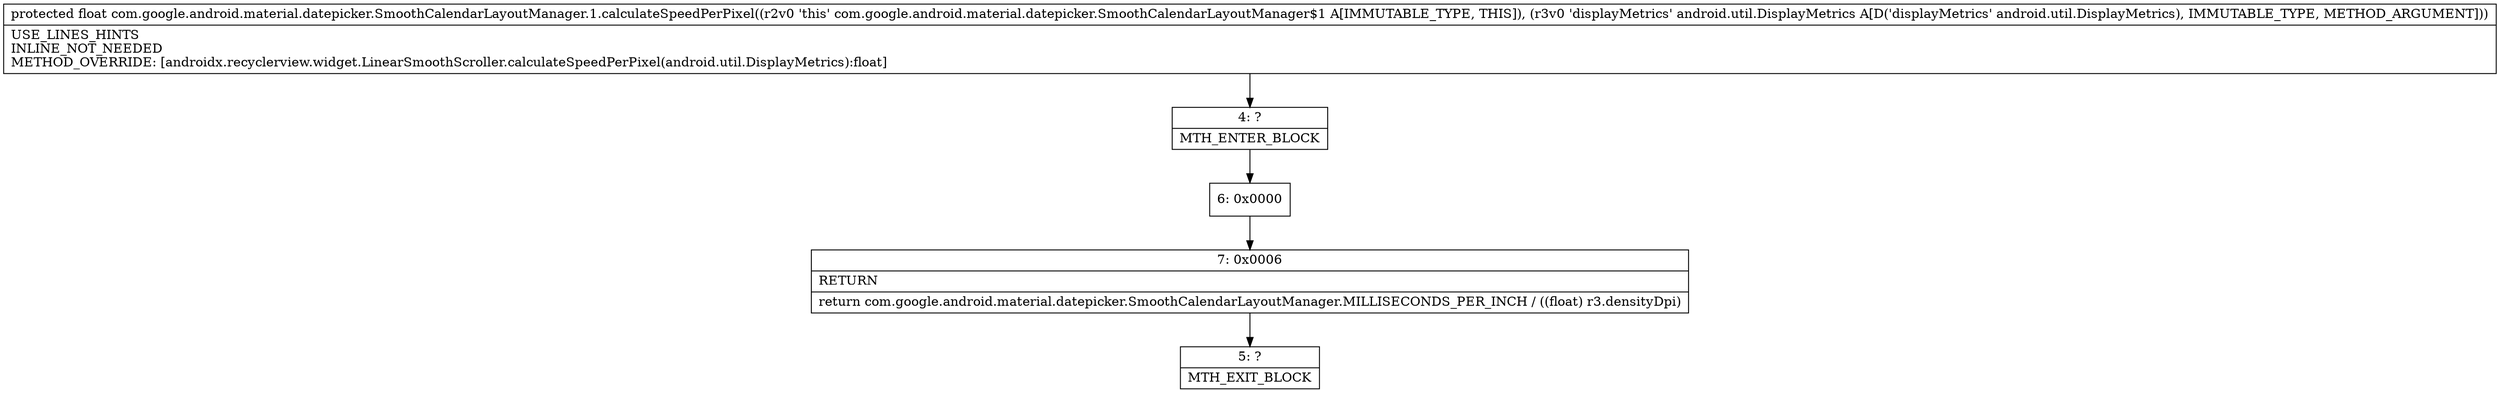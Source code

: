 digraph "CFG forcom.google.android.material.datepicker.SmoothCalendarLayoutManager.1.calculateSpeedPerPixel(Landroid\/util\/DisplayMetrics;)F" {
Node_4 [shape=record,label="{4\:\ ?|MTH_ENTER_BLOCK\l}"];
Node_6 [shape=record,label="{6\:\ 0x0000}"];
Node_7 [shape=record,label="{7\:\ 0x0006|RETURN\l|return com.google.android.material.datepicker.SmoothCalendarLayoutManager.MILLISECONDS_PER_INCH \/ ((float) r3.densityDpi)\l}"];
Node_5 [shape=record,label="{5\:\ ?|MTH_EXIT_BLOCK\l}"];
MethodNode[shape=record,label="{protected float com.google.android.material.datepicker.SmoothCalendarLayoutManager.1.calculateSpeedPerPixel((r2v0 'this' com.google.android.material.datepicker.SmoothCalendarLayoutManager$1 A[IMMUTABLE_TYPE, THIS]), (r3v0 'displayMetrics' android.util.DisplayMetrics A[D('displayMetrics' android.util.DisplayMetrics), IMMUTABLE_TYPE, METHOD_ARGUMENT]))  | USE_LINES_HINTS\lINLINE_NOT_NEEDED\lMETHOD_OVERRIDE: [androidx.recyclerview.widget.LinearSmoothScroller.calculateSpeedPerPixel(android.util.DisplayMetrics):float]\l}"];
MethodNode -> Node_4;Node_4 -> Node_6;
Node_6 -> Node_7;
Node_7 -> Node_5;
}

